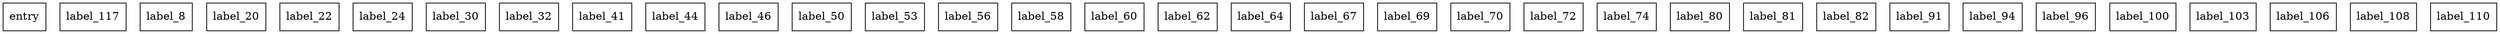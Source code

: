 digraph ControlFlowGraph {
    node [shape = rectangle]
    entry
    label_117
    label_8
    label_20
    label_22
    label_24
    label_30
    label_32
    label_41
    label_44
    label_46
    label_50
    label_53
    label_56
    label_58
    label_60
    label_62
    label_64
    label_67
    label_69
    label_70
    label_72
    label_74
    label_80
    label_81
    label_82
    label_91
    label_94
    label_96
    label_100
    label_103
    label_106
    label_108
    label_110
}